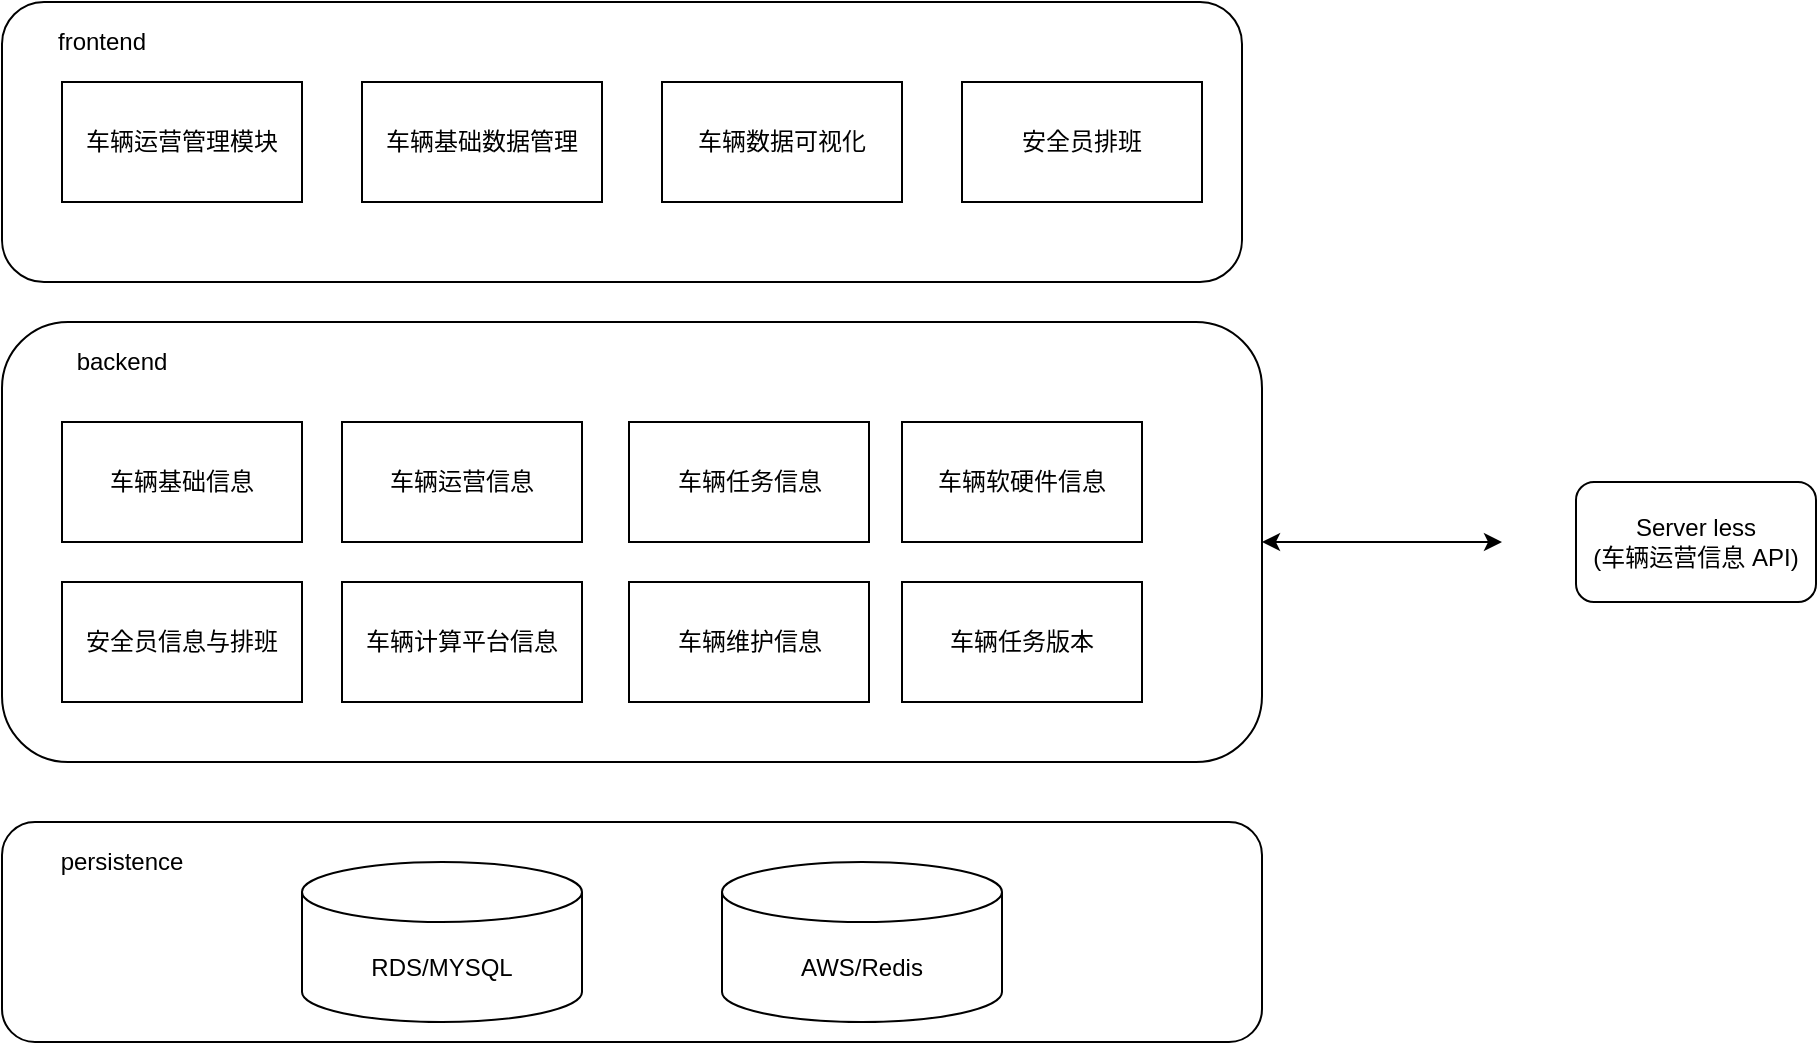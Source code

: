 <mxfile version="14.7.8" type="github"><diagram id="VbXcH7iSGpEgpWYNc_US" name="Page-1"><mxGraphModel dx="2066" dy="1128" grid="1" gridSize="10" guides="1" tooltips="1" connect="1" arrows="1" fold="1" page="1" pageScale="1" pageWidth="827" pageHeight="1169" math="0" shadow="0"><root><mxCell id="0"/><mxCell id="1" parent="0"/><mxCell id="bS0Tw7CyHgy9k1O23Ajv-15" value="" style="rounded=1;whiteSpace=wrap;html=1;" vertex="1" parent="1"><mxGeometry x="40" y="250" width="620" height="140" as="geometry"/></mxCell><mxCell id="bS0Tw7CyHgy9k1O23Ajv-9" value="" style="rounded=1;whiteSpace=wrap;html=1;" vertex="1" parent="1"><mxGeometry x="40" y="410" width="630" height="220" as="geometry"/></mxCell><mxCell id="bS0Tw7CyHgy9k1O23Ajv-1" value="车辆基础信息" style="rounded=0;whiteSpace=wrap;html=1;" vertex="1" parent="1"><mxGeometry x="70" y="460" width="120" height="60" as="geometry"/></mxCell><mxCell id="bS0Tw7CyHgy9k1O23Ajv-2" value="车辆运营信息" style="rounded=0;whiteSpace=wrap;html=1;" vertex="1" parent="1"><mxGeometry x="210" y="460" width="120" height="60" as="geometry"/></mxCell><mxCell id="bS0Tw7CyHgy9k1O23Ajv-3" value="车辆任务信息" style="rounded=0;whiteSpace=wrap;html=1;" vertex="1" parent="1"><mxGeometry x="353.5" y="460" width="120" height="60" as="geometry"/></mxCell><mxCell id="bS0Tw7CyHgy9k1O23Ajv-4" value="车辆软硬件信息" style="rounded=0;whiteSpace=wrap;html=1;" vertex="1" parent="1"><mxGeometry x="490" y="460" width="120" height="60" as="geometry"/></mxCell><mxCell id="bS0Tw7CyHgy9k1O23Ajv-5" value="安全员信息与排班" style="rounded=0;whiteSpace=wrap;html=1;" vertex="1" parent="1"><mxGeometry x="70" y="540" width="120" height="60" as="geometry"/></mxCell><mxCell id="bS0Tw7CyHgy9k1O23Ajv-6" value="车辆计算平台信息" style="rounded=0;whiteSpace=wrap;html=1;" vertex="1" parent="1"><mxGeometry x="210" y="540" width="120" height="60" as="geometry"/></mxCell><mxCell id="bS0Tw7CyHgy9k1O23Ajv-7" value="车辆维护信息" style="rounded=0;whiteSpace=wrap;html=1;" vertex="1" parent="1"><mxGeometry x="353.5" y="540" width="120" height="60" as="geometry"/></mxCell><mxCell id="bS0Tw7CyHgy9k1O23Ajv-8" value="车辆任务版本" style="rounded=0;whiteSpace=wrap;html=1;" vertex="1" parent="1"><mxGeometry x="490" y="540" width="120" height="60" as="geometry"/></mxCell><mxCell id="bS0Tw7CyHgy9k1O23Ajv-10" value="backend" style="text;html=1;strokeColor=none;fillColor=none;align=center;verticalAlign=middle;whiteSpace=wrap;rounded=0;" vertex="1" parent="1"><mxGeometry x="80" y="420" width="40" height="20" as="geometry"/></mxCell><mxCell id="bS0Tw7CyHgy9k1O23Ajv-11" value="车辆运营管理模块" style="rounded=0;whiteSpace=wrap;html=1;" vertex="1" parent="1"><mxGeometry x="70" y="290" width="120" height="60" as="geometry"/></mxCell><mxCell id="bS0Tw7CyHgy9k1O23Ajv-12" value="车辆数据可视化" style="rounded=0;whiteSpace=wrap;html=1;" vertex="1" parent="1"><mxGeometry x="370" y="290" width="120" height="60" as="geometry"/></mxCell><mxCell id="bS0Tw7CyHgy9k1O23Ajv-13" value="车辆基础数据管理" style="rounded=0;whiteSpace=wrap;html=1;" vertex="1" parent="1"><mxGeometry x="220" y="290" width="120" height="60" as="geometry"/></mxCell><mxCell id="bS0Tw7CyHgy9k1O23Ajv-14" value="安全员排班" style="rounded=0;whiteSpace=wrap;html=1;" vertex="1" parent="1"><mxGeometry x="520" y="290" width="120" height="60" as="geometry"/></mxCell><mxCell id="bS0Tw7CyHgy9k1O23Ajv-16" value="frontend" style="text;html=1;strokeColor=none;fillColor=none;align=center;verticalAlign=middle;whiteSpace=wrap;rounded=0;" vertex="1" parent="1"><mxGeometry x="70" y="260" width="40" height="20" as="geometry"/></mxCell><mxCell id="bS0Tw7CyHgy9k1O23Ajv-17" value="" style="endArrow=classic;startArrow=classic;html=1;" edge="1" parent="1" source="bS0Tw7CyHgy9k1O23Ajv-9"><mxGeometry width="50" height="50" relative="1" as="geometry"><mxPoint x="730" y="530" as="sourcePoint"/><mxPoint x="790" y="520" as="targetPoint"/></mxGeometry></mxCell><mxCell id="bS0Tw7CyHgy9k1O23Ajv-18" value="Server less&lt;br&gt;(车辆运营信息 API)" style="rounded=1;whiteSpace=wrap;html=1;" vertex="1" parent="1"><mxGeometry x="827" y="490" width="120" height="60" as="geometry"/></mxCell><mxCell id="bS0Tw7CyHgy9k1O23Ajv-19" value="" style="rounded=1;whiteSpace=wrap;html=1;" vertex="1" parent="1"><mxGeometry x="40" y="660" width="630" height="110" as="geometry"/></mxCell><mxCell id="bS0Tw7CyHgy9k1O23Ajv-20" value="persistence" style="text;html=1;strokeColor=none;fillColor=none;align=center;verticalAlign=middle;whiteSpace=wrap;rounded=0;" vertex="1" parent="1"><mxGeometry x="80" y="670" width="40" height="20" as="geometry"/></mxCell><mxCell id="bS0Tw7CyHgy9k1O23Ajv-21" value="RDS/MYSQL" style="shape=cylinder3;whiteSpace=wrap;html=1;boundedLbl=1;backgroundOutline=1;size=15;" vertex="1" parent="1"><mxGeometry x="190" y="680" width="140" height="80" as="geometry"/></mxCell><mxCell id="bS0Tw7CyHgy9k1O23Ajv-22" value="AWS/Redis" style="shape=cylinder3;whiteSpace=wrap;html=1;boundedLbl=1;backgroundOutline=1;size=15;" vertex="1" parent="1"><mxGeometry x="400" y="680" width="140" height="80" as="geometry"/></mxCell></root></mxGraphModel></diagram></mxfile>